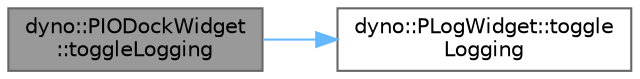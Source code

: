 digraph "dyno::PIODockWidget::toggleLogging"
{
 // LATEX_PDF_SIZE
  bgcolor="transparent";
  edge [fontname=Helvetica,fontsize=10,labelfontname=Helvetica,labelfontsize=10];
  node [fontname=Helvetica,fontsize=10,shape=box,height=0.2,width=0.4];
  rankdir="LR";
  Node1 [id="Node000001",label="dyno::PIODockWidget\l::toggleLogging",height=0.2,width=0.4,color="gray40", fillcolor="grey60", style="filled", fontcolor="black",tooltip=" "];
  Node1 -> Node2 [id="edge1_Node000001_Node000002",color="steelblue1",style="solid",tooltip=" "];
  Node2 [id="Node000002",label="dyno::PLogWidget::toggle\lLogging",height=0.2,width=0.4,color="grey40", fillcolor="white", style="filled",URL="$classdyno_1_1_p_log_widget.html#a11b369a54c67c8c97de8dcfe421d899d",tooltip=" "];
}
